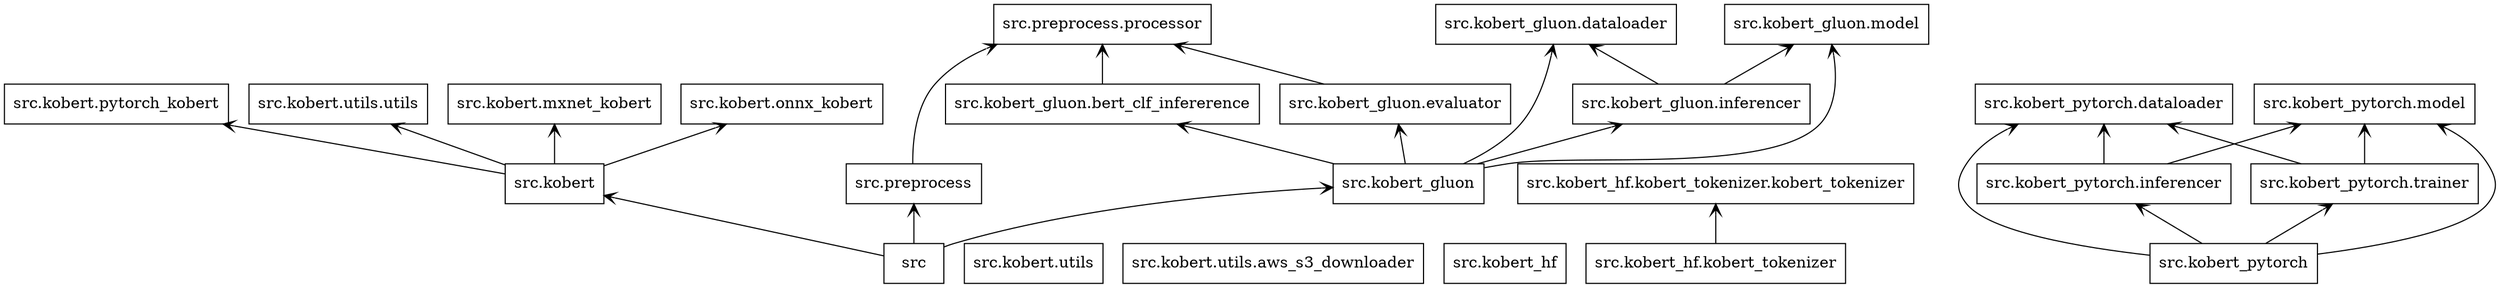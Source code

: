 digraph "packages" {
charset="utf-8"
rankdir=BT
"0" [label="src", shape="box"];
"1" [label="src.kobert", shape="box"];
"2" [label="src.kobert.mxnet_kobert", shape="box"];
"3" [label="src.kobert.onnx_kobert", shape="box"];
"4" [label="src.kobert.pytorch_kobert", shape="box"];
"5" [label="src.kobert.utils", shape="box"];
"6" [label="src.kobert.utils.aws_s3_downloader", shape="box"];
"7" [label="src.kobert.utils.utils", shape="box"];
"8" [label="src.kobert_gluon", shape="box"];
"9" [label="src.kobert_gluon.bert_clf_infererence", shape="box"];
"10" [label="src.kobert_gluon.dataloader", shape="box"];
"11" [label="src.kobert_gluon.evaluator", shape="box"];
"12" [label="src.kobert_gluon.inferencer", shape="box"];
"13" [label="src.kobert_gluon.model", shape="box"];
"14" [label="src.kobert_hf", shape="box"];
"15" [label="src.kobert_hf.kobert_tokenizer", shape="box"];
"16" [label="src.kobert_hf.kobert_tokenizer.kobert_tokenizer", shape="box"];
"17" [label="src.kobert_pytorch", shape="box"];
"18" [label="src.kobert_pytorch.dataloader", shape="box"];
"19" [label="src.kobert_pytorch.inferencer", shape="box"];
"20" [label="src.kobert_pytorch.model", shape="box"];
"21" [label="src.kobert_pytorch.trainer", shape="box"];
"22" [label="src.preprocess", shape="box"];
"23" [label="src.preprocess.processor", shape="box"];
"0" -> "1" [arrowhead="open", arrowtail="none"];
"0" -> "8" [arrowhead="open", arrowtail="none"];
"0" -> "22" [arrowhead="open", arrowtail="none"];
"1" -> "2" [arrowhead="open", arrowtail="none"];
"1" -> "3" [arrowhead="open", arrowtail="none"];
"1" -> "4" [arrowhead="open", arrowtail="none"];
"1" -> "7" [arrowhead="open", arrowtail="none"];
"8" -> "9" [arrowhead="open", arrowtail="none"];
"8" -> "10" [arrowhead="open", arrowtail="none"];
"8" -> "11" [arrowhead="open", arrowtail="none"];
"8" -> "12" [arrowhead="open", arrowtail="none"];
"8" -> "13" [arrowhead="open", arrowtail="none"];
"9" -> "23" [arrowhead="open", arrowtail="none"];
"11" -> "23" [arrowhead="open", arrowtail="none"];
"12" -> "10" [arrowhead="open", arrowtail="none"];
"12" -> "13" [arrowhead="open", arrowtail="none"];
"15" -> "16" [arrowhead="open", arrowtail="none"];
"17" -> "18" [arrowhead="open", arrowtail="none"];
"17" -> "19" [arrowhead="open", arrowtail="none"];
"17" -> "20" [arrowhead="open", arrowtail="none"];
"17" -> "21" [arrowhead="open", arrowtail="none"];
"19" -> "18" [arrowhead="open", arrowtail="none"];
"19" -> "20" [arrowhead="open", arrowtail="none"];
"21" -> "18" [arrowhead="open", arrowtail="none"];
"21" -> "20" [arrowhead="open", arrowtail="none"];
"22" -> "23" [arrowhead="open", arrowtail="none"];
}

